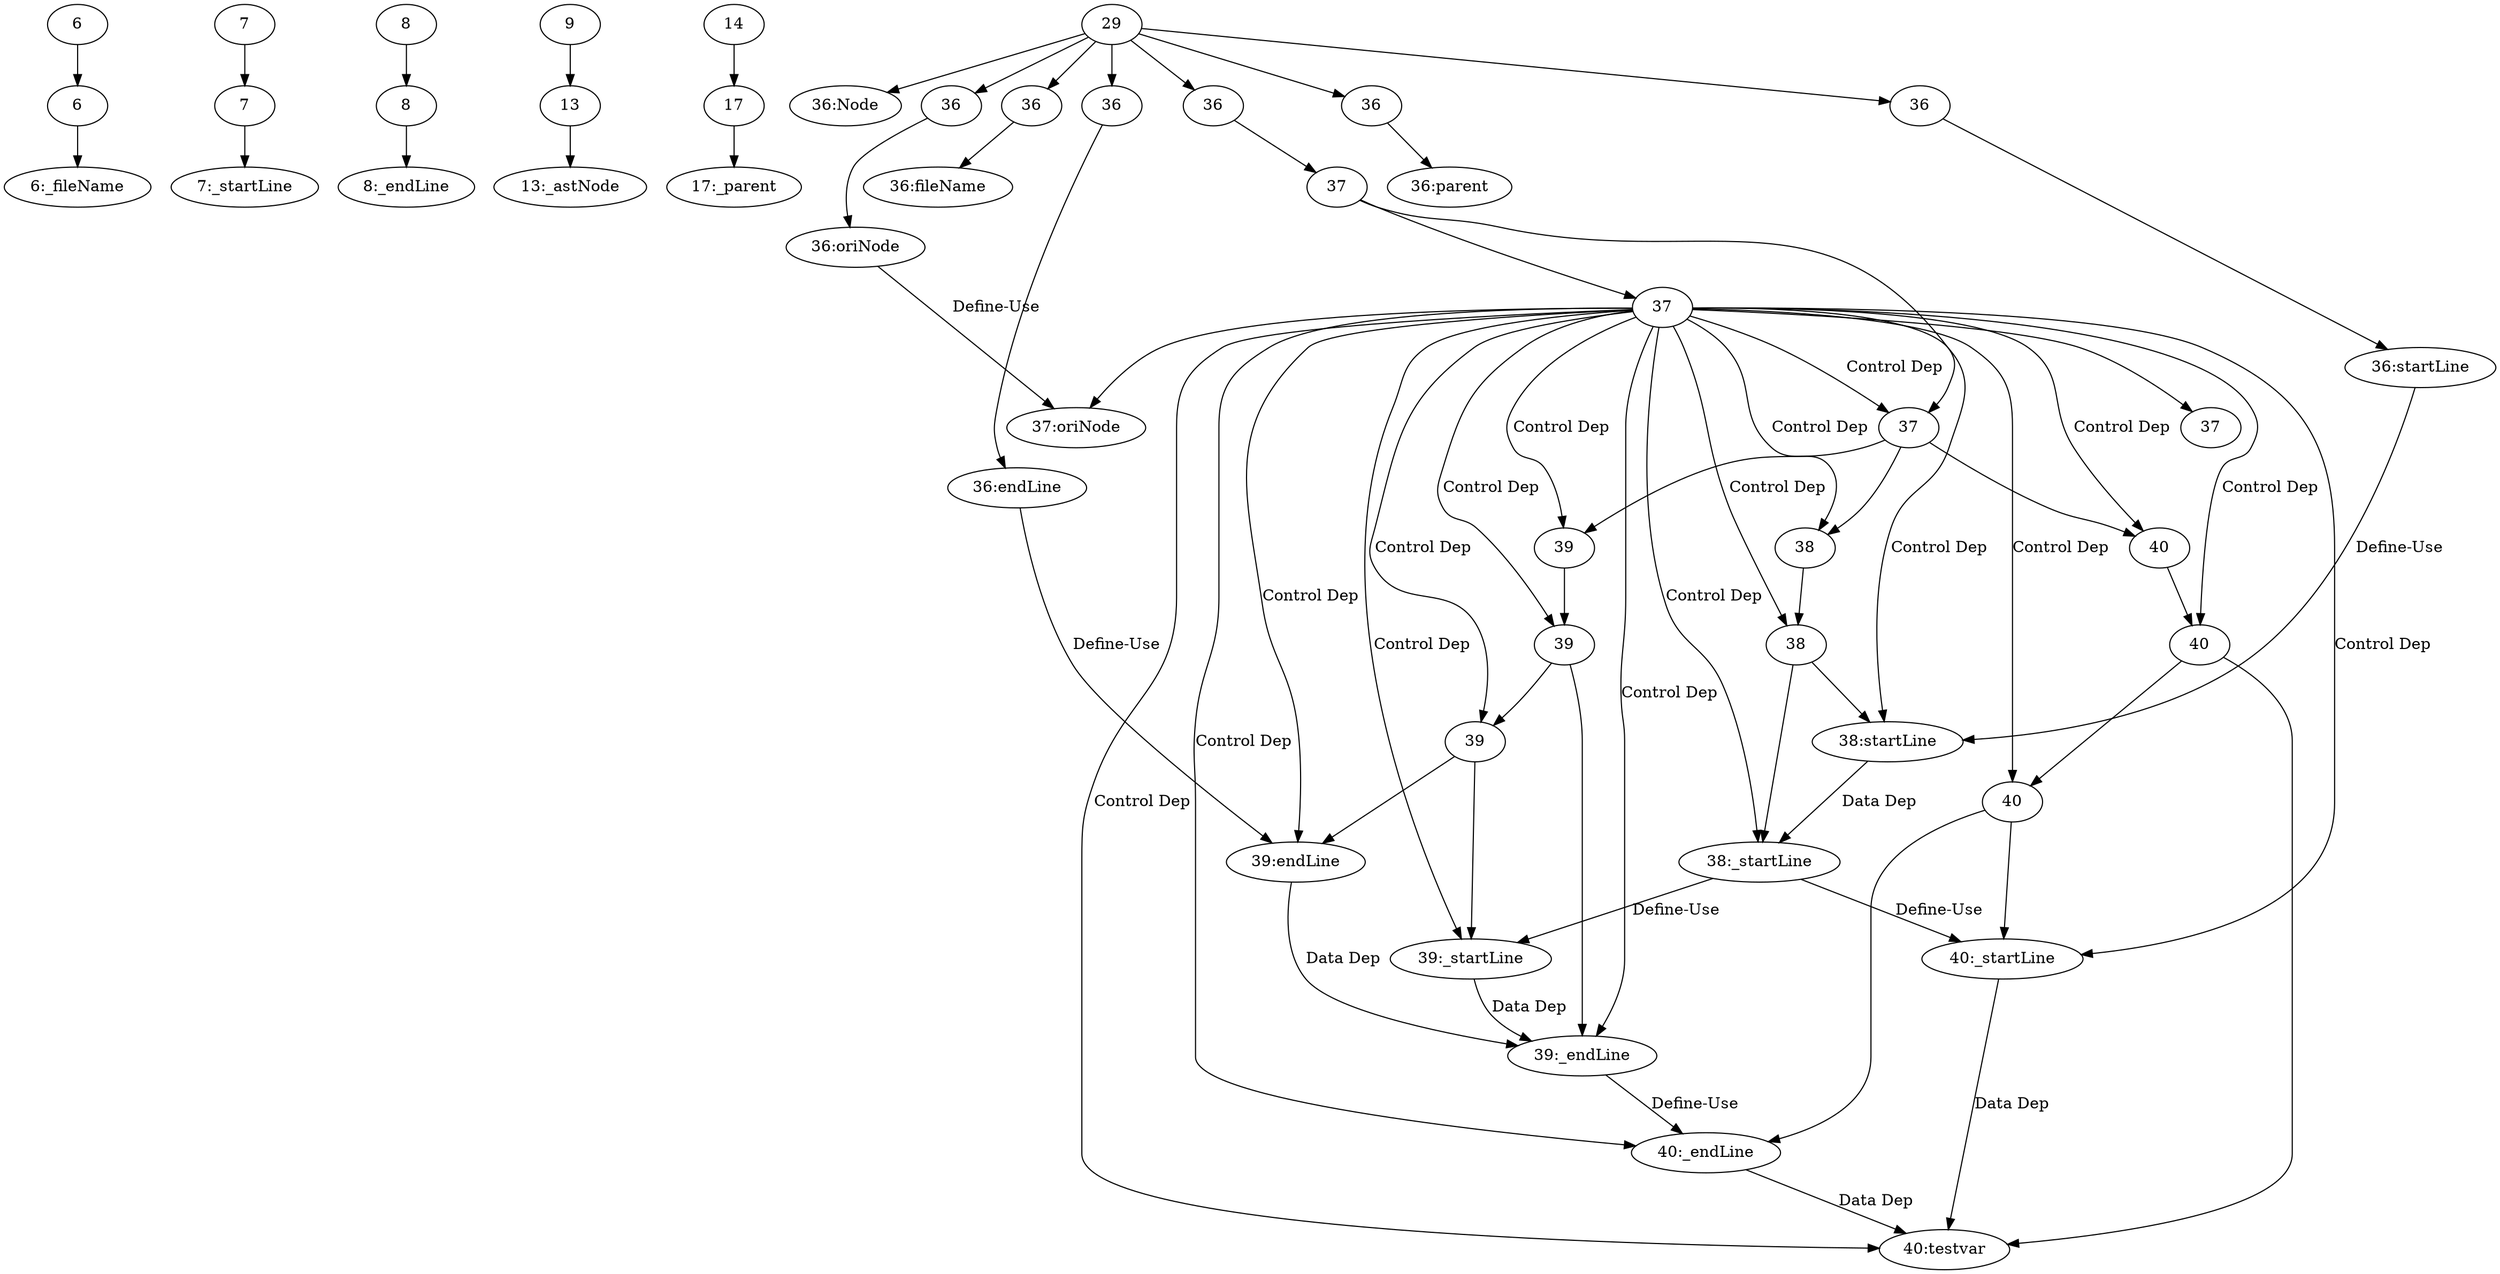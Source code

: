 digraph "Node.Node#ASTNode#String#int#int#Node#" {
1 [label="6:_fileName" shape=ellipse]
2 [label="6" shape=ellipse]
3 [label="6" shape=ellipse]
4 [label="7:_startLine" shape=ellipse]
5 [label="7" shape=ellipse]
6 [label="7" shape=ellipse]
7 [label="8:_endLine" shape=ellipse]
8 [label="8" shape=ellipse]
9 [label="8" shape=ellipse]
10 [label="13:_astNode" shape=ellipse]
11 [label="13" shape=ellipse]
12 [label="9" shape=ellipse]
13 [label="17:_parent" shape=ellipse]
14 [label="17" shape=ellipse]
15 [label="14" shape=ellipse]
16 [label="36:Node" shape=ellipse]
17 [label="36:oriNode" shape=ellipse]
18 [label="36" shape=ellipse]
19 [label="36:fileName" shape=ellipse]
20 [label="36" shape=ellipse]
21 [label="36:startLine" shape=ellipse]
22 [label="36" shape=ellipse]
23 [label="36:endLine" shape=ellipse]
24 [label="36" shape=ellipse]
25 [label="36:parent" shape=ellipse]
26 [label="36" shape=ellipse]
27 [label="37:oriNode" shape=ellipse]
28 [label="37" shape=ellipse]
29 [label="37" shape=ellipse]
30 [label="38:_startLine" shape=ellipse]
31 [label="38:startLine" shape=ellipse]
32 [label="38" shape=ellipse]
33 [label="38" shape=ellipse]
34 [label="39:_endLine" shape=ellipse]
35 [label="39:endLine" shape=ellipse]
36 [label="39:_startLine" shape=ellipse]
37 [label="39" shape=ellipse]
38 [label="39" shape=ellipse]
39 [label="39" shape=ellipse]
40 [label="40:testvar" shape=ellipse]
41 [label="40:_endLine" shape=ellipse]
42 [label="40:_startLine" shape=ellipse]
43 [label="40" shape=ellipse]
44 [label="40" shape=ellipse]
45 [label="40" shape=ellipse]
46 [label="37" shape=ellipse]
47 [label="37" shape=ellipse]
48 [label="36" shape=ellipse]
49 [label="29" shape=ellipse]
2 -> 1 [label=""];
3 -> 2 [label=""];
5 -> 4 [label=""];
6 -> 5 [label=""];
8 -> 7 [label=""];
9 -> 8 [label=""];
11 -> 10 [label=""];
12 -> 11 [label=""];
14 -> 13 [label=""];
15 -> 14 [label=""];
17 -> 27 [label="Define-Use"];
18 -> 17 [label=""];
20 -> 19 [label=""];
21 -> 31 [label="Define-Use"];
22 -> 21 [label=""];
23 -> 35 [label="Define-Use"];
24 -> 23 [label=""];
26 -> 25 [label=""];
29 -> 27 [label=""];
29 -> 28 [label=""];
29 -> 46 [label="Control Dep"];
29 -> 33 [label="Control Dep"];
29 -> 32 [label="Control Dep"];
29 -> 30 [label="Control Dep"];
29 -> 31 [label="Control Dep"];
29 -> 39 [label="Control Dep"];
29 -> 38 [label="Control Dep"];
29 -> 34 [label="Control Dep"];
29 -> 37 [label="Control Dep"];
29 -> 35 [label="Control Dep"];
29 -> 36 [label="Control Dep"];
29 -> 45 [label="Control Dep"];
29 -> 44 [label="Control Dep"];
29 -> 40 [label="Control Dep"];
29 -> 43 [label="Control Dep"];
29 -> 41 [label="Control Dep"];
29 -> 42 [label="Control Dep"];
30 -> 36 [label="Define-Use"];
30 -> 42 [label="Define-Use"];
31 -> 30 [label="Data Dep"];
32 -> 30 [label=""];
32 -> 31 [label=""];
33 -> 32 [label=""];
34 -> 41 [label="Define-Use"];
35 -> 34 [label="Data Dep"];
36 -> 34 [label="Data Dep"];
37 -> 35 [label=""];
37 -> 36 [label=""];
38 -> 34 [label=""];
38 -> 37 [label=""];
39 -> 38 [label=""];
41 -> 40 [label="Data Dep"];
42 -> 40 [label="Data Dep"];
43 -> 41 [label=""];
43 -> 42 [label=""];
44 -> 40 [label=""];
44 -> 43 [label=""];
45 -> 44 [label=""];
46 -> 33 [label=""];
46 -> 39 [label=""];
46 -> 45 [label=""];
47 -> 29 [label=""];
47 -> 46 [label=""];
48 -> 47 [label=""];
49 -> 16 [label=""];
49 -> 18 [label=""];
49 -> 20 [label=""];
49 -> 22 [label=""];
49 -> 24 [label=""];
49 -> 26 [label=""];
49 -> 48 [label=""];
}